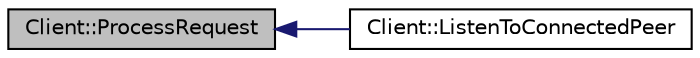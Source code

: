 digraph "Client::ProcessRequest"
{
  edge [fontname="Helvetica",fontsize="10",labelfontname="Helvetica",labelfontsize="10"];
  node [fontname="Helvetica",fontsize="10",shape=record];
  rankdir="LR";
  Node8 [label="Client::ProcessRequest",height=0.2,width=0.4,color="black", fillcolor="grey75", style="filled", fontcolor="black"];
  Node8 -> Node9 [dir="back",color="midnightblue",fontsize="10",style="solid",fontname="Helvetica"];
  Node9 [label="Client::ListenToConnectedPeer",height=0.2,width=0.4,color="black", fillcolor="white", style="filled",URL="$class_client.html#ab94c5088dc0e8924cd2803cfea1baed6",tooltip="This function is called when a certain peer connects to me. "];
}
